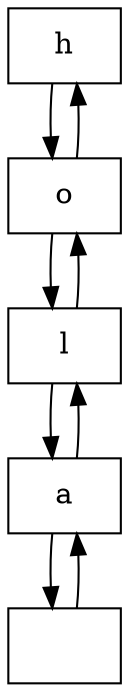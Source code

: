 digraph G {node[shape = box];
Nodo0 [label = "h"];
Nodo1 [label = "o"];
Nodo2 [label = "l"];
Nodo3 [label = "a"];
Nodo4 [label = " "];
Nodo0->Nodo1;
Nodo1->Nodo0;
Nodo1->Nodo2;
Nodo2->Nodo1;
Nodo2->Nodo3;
Nodo3->Nodo2;
Nodo3->Nodo4;
Nodo4->Nodo3;
}